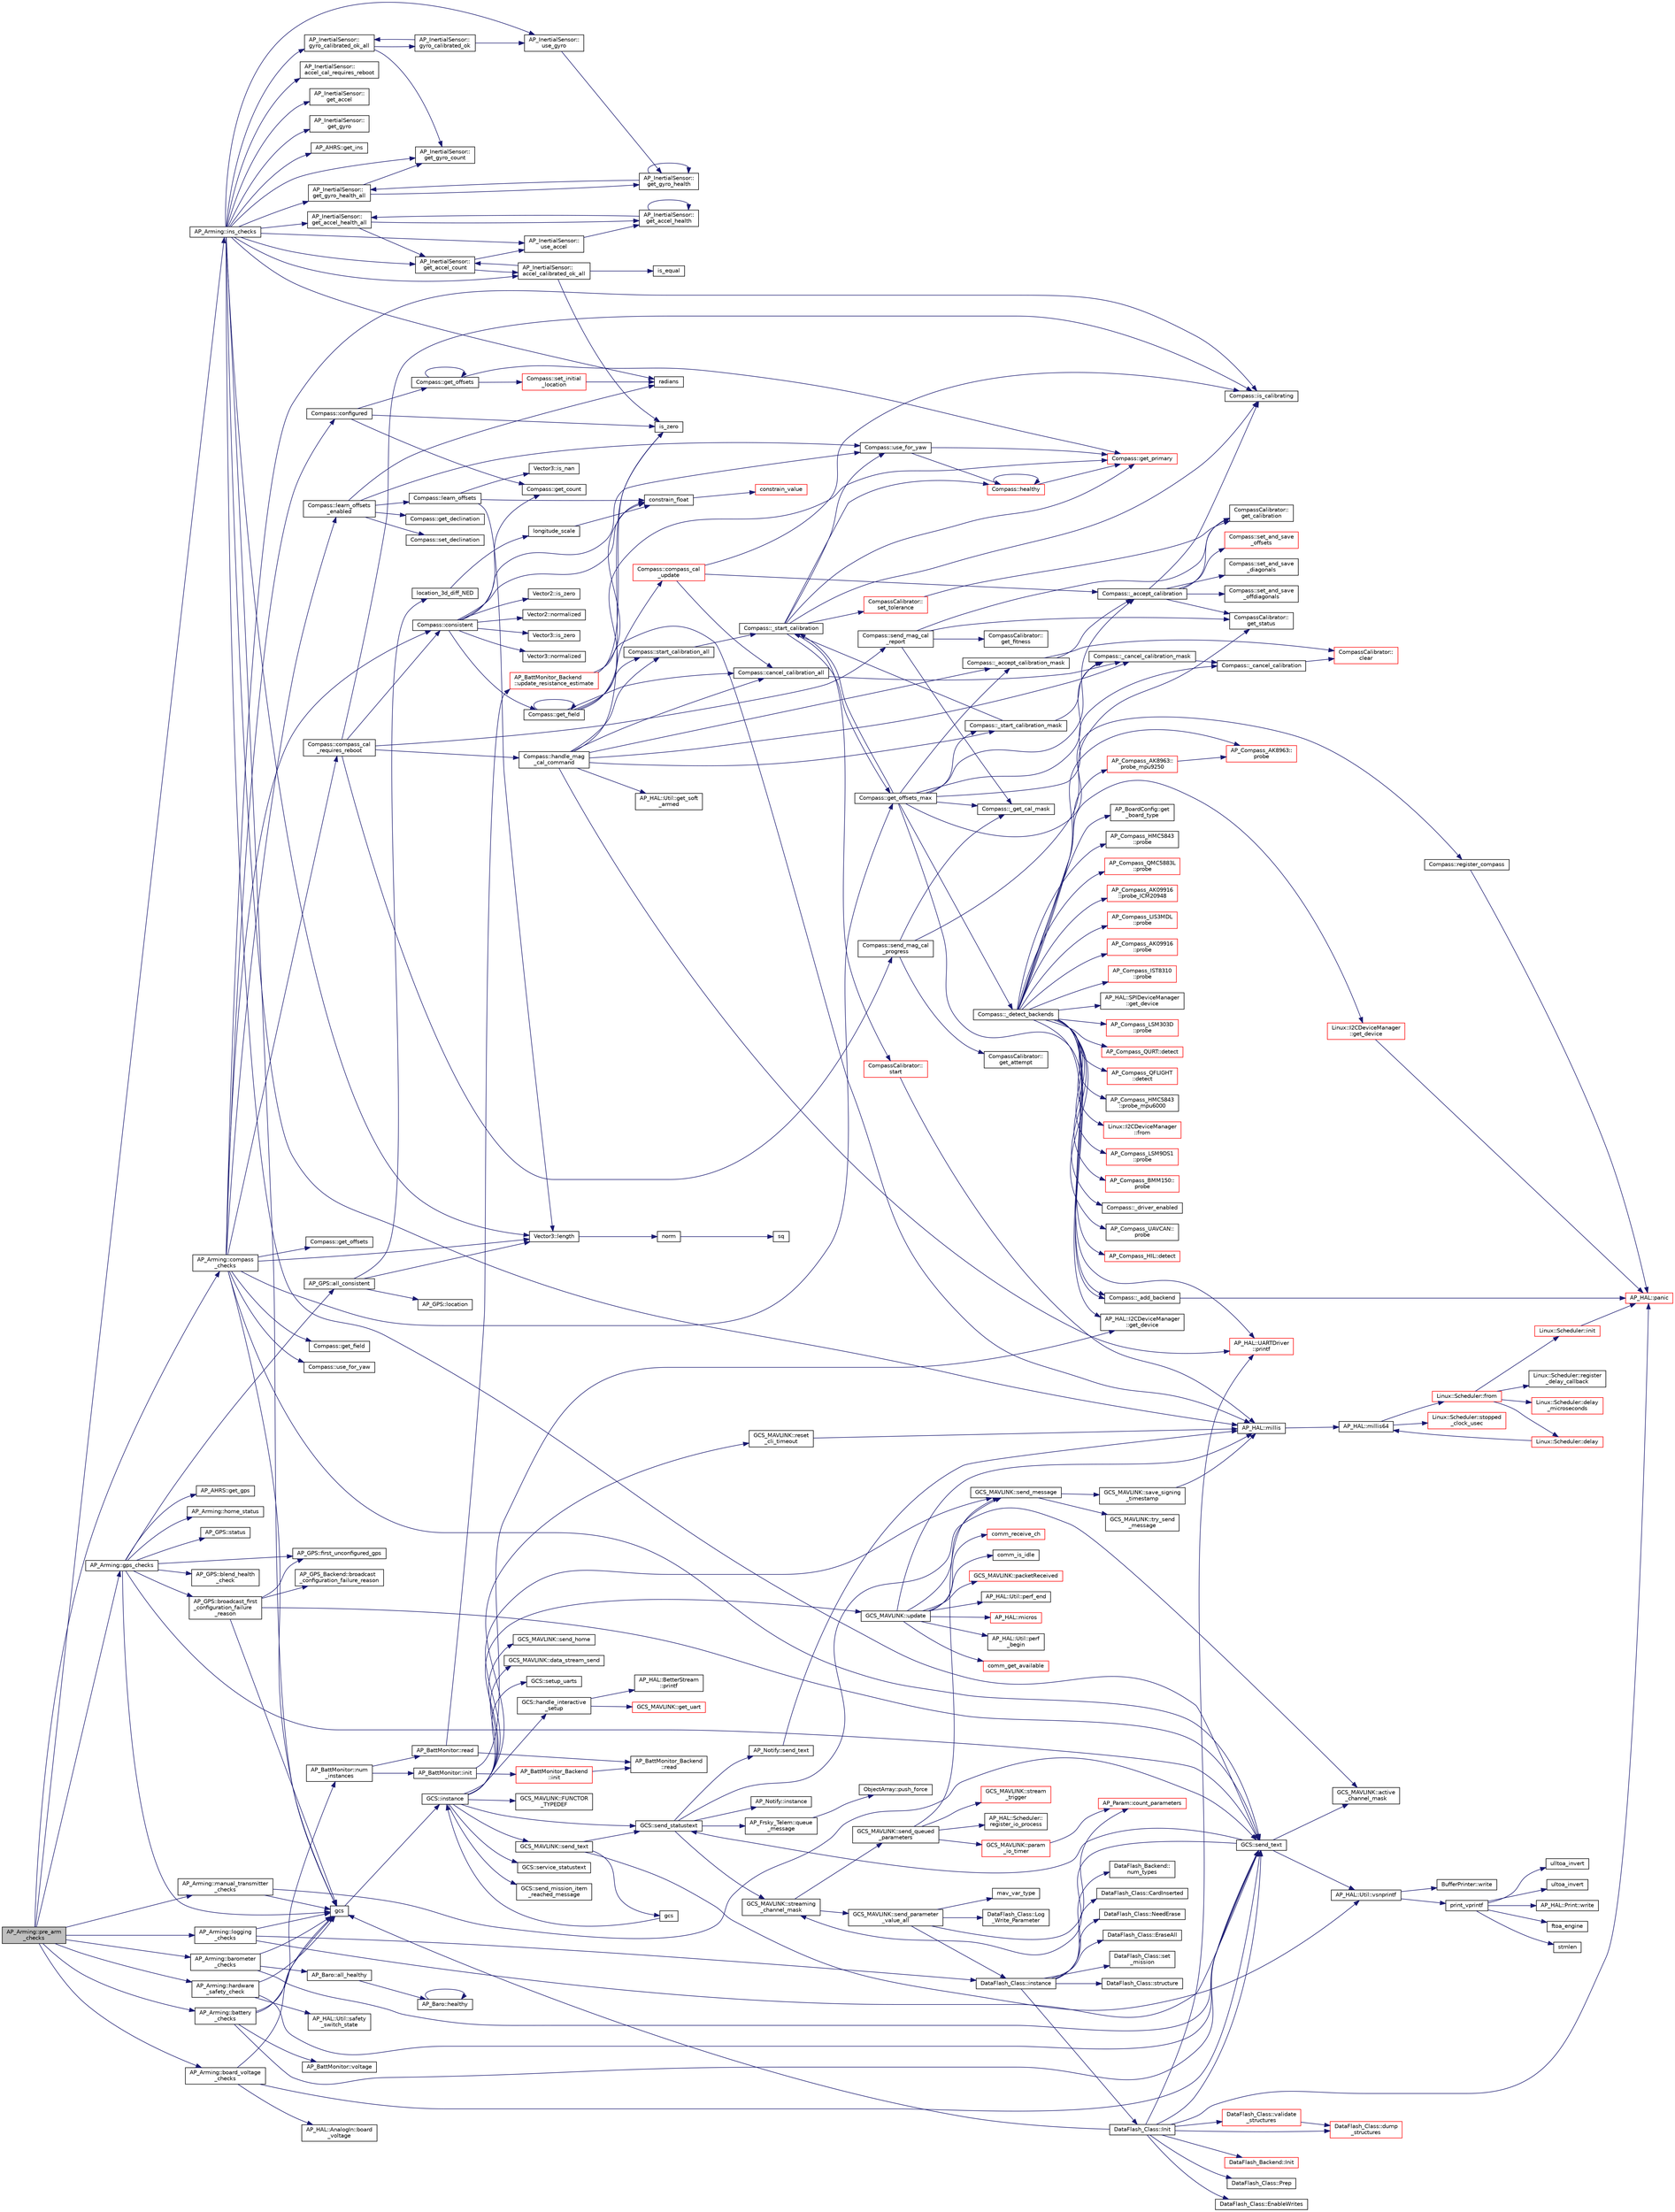 digraph "AP_Arming::pre_arm_checks"
{
 // INTERACTIVE_SVG=YES
  edge [fontname="Helvetica",fontsize="10",labelfontname="Helvetica",labelfontsize="10"];
  node [fontname="Helvetica",fontsize="10",shape=record];
  rankdir="LR";
  Node1 [label="AP_Arming::pre_arm\l_checks",height=0.2,width=0.4,color="black", fillcolor="grey75", style="filled", fontcolor="black"];
  Node1 -> Node2 [color="midnightblue",fontsize="10",style="solid",fontname="Helvetica"];
  Node2 [label="AP_Arming::hardware\l_safety_check",height=0.2,width=0.4,color="black", fillcolor="white", style="filled",URL="$classAP__Arming.html#a66dd88cc4605d1c91c655b2959274b5c"];
  Node2 -> Node3 [color="midnightblue",fontsize="10",style="solid",fontname="Helvetica"];
  Node3 [label="AP_HAL::Util::safety\l_switch_state",height=0.2,width=0.4,color="black", fillcolor="white", style="filled",URL="$classAP__HAL_1_1Util.html#a9cd8bcd13d4c3c74c665b0702f86451b"];
  Node2 -> Node4 [color="midnightblue",fontsize="10",style="solid",fontname="Helvetica"];
  Node4 [label="gcs",height=0.2,width=0.4,color="black", fillcolor="white", style="filled",URL="$GCS_8h.html#a1d3cc361b864ddf64a44c12ab3bd044e"];
  Node4 -> Node5 [color="midnightblue",fontsize="10",style="solid",fontname="Helvetica"];
  Node5 [label="GCS::instance",height=0.2,width=0.4,color="black", fillcolor="white", style="filled",URL="$classGCS.html#ae4cc34bdfabd2de4587d3553e6b4582d"];
  Node5 -> Node6 [color="midnightblue",fontsize="10",style="solid",fontname="Helvetica"];
  Node6 [label="GCS_MAVLINK::send_text",height=0.2,width=0.4,color="black", fillcolor="white", style="filled",URL="$structGCS__MAVLINK.html#a4a140f70e82bd456931afdfe045d610b"];
  Node6 -> Node7 [color="midnightblue",fontsize="10",style="solid",fontname="Helvetica"];
  Node7 [label="AP_HAL::Util::vsnprintf",height=0.2,width=0.4,color="black", fillcolor="white", style="filled",URL="$classAP__HAL_1_1Util.html#ac57ef0a9815cd597ad5cab5d6c31c6c8"];
  Node7 -> Node8 [color="midnightblue",fontsize="10",style="solid",fontname="Helvetica"];
  Node8 [label="print_vprintf",height=0.2,width=0.4,color="black", fillcolor="white", style="filled",URL="$print__vprintf_8cpp.html#a1534eaeab54696df96975b56d9f49212"];
  Node8 -> Node9 [color="midnightblue",fontsize="10",style="solid",fontname="Helvetica"];
  Node9 [label="AP_HAL::Print::write",height=0.2,width=0.4,color="black", fillcolor="white", style="filled",URL="$classAP__HAL_1_1Print.html#acc65391952a43334f8f5c9bef341f501"];
  Node8 -> Node10 [color="midnightblue",fontsize="10",style="solid",fontname="Helvetica"];
  Node10 [label="ftoa_engine",height=0.2,width=0.4,color="black", fillcolor="white", style="filled",URL="$ftoa__engine_8cpp.html#a1c28234da8f20b43c85890d4bb452947"];
  Node8 -> Node11 [color="midnightblue",fontsize="10",style="solid",fontname="Helvetica"];
  Node11 [label="strnlen",height=0.2,width=0.4,color="black", fillcolor="white", style="filled",URL="$replace_8cpp.html#a880bcc7b85a09e6254691bebd5344b51"];
  Node8 -> Node12 [color="midnightblue",fontsize="10",style="solid",fontname="Helvetica"];
  Node12 [label="ulltoa_invert",height=0.2,width=0.4,color="black", fillcolor="white", style="filled",URL="$utoa__invert_8cpp.html#a34926f552460b47c414ec4d83b32815c"];
  Node8 -> Node13 [color="midnightblue",fontsize="10",style="solid",fontname="Helvetica"];
  Node13 [label="ultoa_invert",height=0.2,width=0.4,color="black", fillcolor="white", style="filled",URL="$utoa__invert_8cpp.html#a5d99bba8e697c1e11da489d88fca8559"];
  Node7 -> Node14 [color="midnightblue",fontsize="10",style="solid",fontname="Helvetica"];
  Node14 [label="BufferPrinter::write",height=0.2,width=0.4,color="black", fillcolor="white", style="filled",URL="$classBufferPrinter.html#a0b98d7f59a6591097d2011d68359b8a0"];
  Node6 -> Node15 [color="midnightblue",fontsize="10",style="solid",fontname="Helvetica"];
  Node15 [label="gcs",height=0.2,width=0.4,color="black", fillcolor="white", style="filled",URL="$GCS__Common_8cpp.html#a1d3cc361b864ddf64a44c12ab3bd044e"];
  Node15 -> Node5 [color="midnightblue",fontsize="10",style="solid",fontname="Helvetica"];
  Node6 -> Node16 [color="midnightblue",fontsize="10",style="solid",fontname="Helvetica"];
  Node16 [label="GCS::send_statustext",height=0.2,width=0.4,color="black", fillcolor="white", style="filled",URL="$classGCS.html#a313e604179053ea42415b1c9289f13cd"];
  Node16 -> Node17 [color="midnightblue",fontsize="10",style="solid",fontname="Helvetica"];
  Node17 [label="AP_Frsky_Telem::queue\l_message",height=0.2,width=0.4,color="black", fillcolor="white", style="filled",URL="$classAP__Frsky__Telem.html#aef21b9f33af863589feda48a23877380"];
  Node17 -> Node18 [color="midnightblue",fontsize="10",style="solid",fontname="Helvetica"];
  Node18 [label="ObjectArray::push_force",height=0.2,width=0.4,color="black", fillcolor="white", style="filled",URL="$classObjectArray.html#aec1630ad862991767b30ae80a71a26ea"];
  Node16 -> Node19 [color="midnightblue",fontsize="10",style="solid",fontname="Helvetica"];
  Node19 [label="GCS_MAVLINK::active\l_channel_mask",height=0.2,width=0.4,color="black", fillcolor="white", style="filled",URL="$structGCS__MAVLINK.html#acad5b4ab40c7b7486392f07193ce4190"];
  Node16 -> Node20 [color="midnightblue",fontsize="10",style="solid",fontname="Helvetica"];
  Node20 [label="GCS_MAVLINK::streaming\l_channel_mask",height=0.2,width=0.4,color="black", fillcolor="white", style="filled",URL="$structGCS__MAVLINK.html#af948c4a65f98679941885e2c7cc12ac5"];
  Node20 -> Node21 [color="midnightblue",fontsize="10",style="solid",fontname="Helvetica"];
  Node21 [label="GCS_MAVLINK::send_parameter\l_value_all",height=0.2,width=0.4,color="black", fillcolor="white", style="filled",URL="$structGCS__MAVLINK.html#a1b0f7429c8fb152e17cd5fc0ff0d9267"];
  Node21 -> Node22 [color="midnightblue",fontsize="10",style="solid",fontname="Helvetica"];
  Node22 [label="mav_var_type",height=0.2,width=0.4,color="black", fillcolor="white", style="filled",URL="$GCS__MAVLink_8cpp.html#a4952a82a239f8f856c59724eb66847a2"];
  Node21 -> Node23 [color="midnightblue",fontsize="10",style="solid",fontname="Helvetica"];
  Node23 [label="AP_Param::count_parameters",height=0.2,width=0.4,color="red", fillcolor="white", style="filled",URL="$classAP__Param.html#a0819a26c7b80edb7a245036d1303cc75"];
  Node21 -> Node24 [color="midnightblue",fontsize="10",style="solid",fontname="Helvetica"];
  Node24 [label="DataFlash_Class::instance",height=0.2,width=0.4,color="black", fillcolor="white", style="filled",URL="$classDataFlash__Class.html#af898b7f68e05b5d2a6eaf53d2c178983"];
  Node24 -> Node25 [color="midnightblue",fontsize="10",style="solid",fontname="Helvetica"];
  Node25 [label="DataFlash_Class::set\l_mission",height=0.2,width=0.4,color="black", fillcolor="white", style="filled",URL="$classDataFlash__Class.html#a95bf3cac993c1ee326acc6447e99d875"];
  Node24 -> Node26 [color="midnightblue",fontsize="10",style="solid",fontname="Helvetica"];
  Node26 [label="DataFlash_Class::Init",height=0.2,width=0.4,color="black", fillcolor="white", style="filled",URL="$classDataFlash__Class.html#aabebe7ff9db07e2890274fceaa81b063"];
  Node26 -> Node4 [color="midnightblue",fontsize="10",style="solid",fontname="Helvetica"];
  Node26 -> Node27 [color="midnightblue",fontsize="10",style="solid",fontname="Helvetica"];
  Node27 [label="GCS::send_text",height=0.2,width=0.4,color="black", fillcolor="white", style="filled",URL="$classGCS.html#a9866f3484283db744409e40719cef765"];
  Node27 -> Node7 [color="midnightblue",fontsize="10",style="solid",fontname="Helvetica"];
  Node27 -> Node16 [color="midnightblue",fontsize="10",style="solid",fontname="Helvetica"];
  Node27 -> Node19 [color="midnightblue",fontsize="10",style="solid",fontname="Helvetica"];
  Node27 -> Node20 [color="midnightblue",fontsize="10",style="solid",fontname="Helvetica"];
  Node26 -> Node28 [color="midnightblue",fontsize="10",style="solid",fontname="Helvetica"];
  Node28 [label="DataFlash_Class::validate\l_structures",height=0.2,width=0.4,color="red", fillcolor="white", style="filled",URL="$classDataFlash__Class.html#a7193ed9ff821c5c537bc8d68c8b53cbc"];
  Node28 -> Node29 [color="midnightblue",fontsize="10",style="solid",fontname="Helvetica"];
  Node29 [label="DataFlash_Class::dump\l_structures",height=0.2,width=0.4,color="red", fillcolor="white", style="filled",URL="$classDataFlash__Class.html#a4e8559ffac5b33cfd3e4a39b78d2ff50"];
  Node26 -> Node29 [color="midnightblue",fontsize="10",style="solid",fontname="Helvetica"];
  Node26 -> Node30 [color="midnightblue",fontsize="10",style="solid",fontname="Helvetica"];
  Node30 [label="AP_HAL::panic",height=0.2,width=0.4,color="red", fillcolor="white", style="filled",URL="$namespaceAP__HAL.html#a71832f03d849a0c088f04fc98d3c8143"];
  Node26 -> Node31 [color="midnightblue",fontsize="10",style="solid",fontname="Helvetica"];
  Node31 [label="AP_HAL::UARTDriver\l::printf",height=0.2,width=0.4,color="red", fillcolor="white", style="filled",URL="$classAP__HAL_1_1UARTDriver.html#a6ceedc792594e59fc7d80b39a435f027"];
  Node26 -> Node32 [color="midnightblue",fontsize="10",style="solid",fontname="Helvetica"];
  Node32 [label="DataFlash_Backend::Init",height=0.2,width=0.4,color="red", fillcolor="white", style="filled",URL="$classDataFlash__Backend.html#aff10c329f79c1bdaedbc6fdf4028c2a5"];
  Node26 -> Node33 [color="midnightblue",fontsize="10",style="solid",fontname="Helvetica"];
  Node33 [label="DataFlash_Class::Prep",height=0.2,width=0.4,color="black", fillcolor="white", style="filled",URL="$classDataFlash__Class.html#a65077b33c55004bee38cd4a6ca6ae489"];
  Node26 -> Node34 [color="midnightblue",fontsize="10",style="solid",fontname="Helvetica"];
  Node34 [label="DataFlash_Class::EnableWrites",height=0.2,width=0.4,color="black", fillcolor="white", style="filled",URL="$classDataFlash__Class.html#ae85a3c49d2883b975376baaab5ab958f"];
  Node24 -> Node35 [color="midnightblue",fontsize="10",style="solid",fontname="Helvetica"];
  Node35 [label="DataFlash_Class::structure",height=0.2,width=0.4,color="black", fillcolor="white", style="filled",URL="$classDataFlash__Class.html#a7ac0e748bbc5c6e72645bb6245257600"];
  Node24 -> Node36 [color="midnightblue",fontsize="10",style="solid",fontname="Helvetica"];
  Node36 [label="DataFlash_Backend::\lnum_types",height=0.2,width=0.4,color="black", fillcolor="white", style="filled",URL="$classDataFlash__Backend.html#a33e7a1703d68bd91ac6782bb10b209f8"];
  Node24 -> Node37 [color="midnightblue",fontsize="10",style="solid",fontname="Helvetica"];
  Node37 [label="DataFlash_Class::CardInserted",height=0.2,width=0.4,color="black", fillcolor="white", style="filled",URL="$classDataFlash__Class.html#a1d18bc15f196f1deb794f9ebd4878da8"];
  Node24 -> Node38 [color="midnightblue",fontsize="10",style="solid",fontname="Helvetica"];
  Node38 [label="DataFlash_Class::NeedErase",height=0.2,width=0.4,color="black", fillcolor="white", style="filled",URL="$classDataFlash__Class.html#a803c6dd673a2eaac58eea2012e57ea17"];
  Node24 -> Node39 [color="midnightblue",fontsize="10",style="solid",fontname="Helvetica"];
  Node39 [label="DataFlash_Class::EraseAll",height=0.2,width=0.4,color="black", fillcolor="white", style="filled",URL="$classDataFlash__Class.html#a53a4a975a3813e9f58ddaaa3b5865a4a"];
  Node21 -> Node40 [color="midnightblue",fontsize="10",style="solid",fontname="Helvetica"];
  Node40 [label="DataFlash_Class::Log\l_Write_Parameter",height=0.2,width=0.4,color="black", fillcolor="white", style="filled",URL="$classDataFlash__Class.html#a488ee9ba241f827fcb979dbccfdab76d"];
  Node20 -> Node41 [color="midnightblue",fontsize="10",style="solid",fontname="Helvetica"];
  Node41 [label="GCS_MAVLINK::send_queued\l_parameters",height=0.2,width=0.4,color="black", fillcolor="white", style="filled",URL="$structGCS__MAVLINK.html#a44943b0751244617b9c32c9f0af6a059"];
  Node41 -> Node42 [color="midnightblue",fontsize="10",style="solid",fontname="Helvetica"];
  Node42 [label="AP_HAL::Scheduler::\lregister_io_process",height=0.2,width=0.4,color="black", fillcolor="white", style="filled",URL="$classAP__HAL_1_1Scheduler.html#a51a2227b617f47e9638d7feb6cfdaba4"];
  Node41 -> Node43 [color="midnightblue",fontsize="10",style="solid",fontname="Helvetica"];
  Node43 [label="GCS_MAVLINK::param\l_io_timer",height=0.2,width=0.4,color="red", fillcolor="white", style="filled",URL="$structGCS__MAVLINK.html#aa618589386d5c8d7fd3ff554a3d91600"];
  Node43 -> Node23 [color="midnightblue",fontsize="10",style="solid",fontname="Helvetica"];
  Node41 -> Node44 [color="midnightblue",fontsize="10",style="solid",fontname="Helvetica"];
  Node44 [label="GCS_MAVLINK::stream\l_trigger",height=0.2,width=0.4,color="red", fillcolor="white", style="filled",URL="$structGCS__MAVLINK.html#a651481da1e7defa4b9e88ad4a188421e"];
  Node41 -> Node45 [color="midnightblue",fontsize="10",style="solid",fontname="Helvetica"];
  Node45 [label="GCS_MAVLINK::send_message",height=0.2,width=0.4,color="black", fillcolor="white", style="filled",URL="$structGCS__MAVLINK.html#a4902306dab46ff02b2296f99eb1f1c9c"];
  Node45 -> Node46 [color="midnightblue",fontsize="10",style="solid",fontname="Helvetica"];
  Node46 [label="GCS_MAVLINK::save_signing\l_timestamp",height=0.2,width=0.4,color="black", fillcolor="white", style="filled",URL="$structGCS__MAVLINK.html#a557b471724d4f126458757e0c4f54e78"];
  Node46 -> Node47 [color="midnightblue",fontsize="10",style="solid",fontname="Helvetica"];
  Node47 [label="AP_HAL::millis",height=0.2,width=0.4,color="black", fillcolor="white", style="filled",URL="$namespaceAP__HAL.html#a77dffbb18891996280308e21316ec186"];
  Node47 -> Node48 [color="midnightblue",fontsize="10",style="solid",fontname="Helvetica"];
  Node48 [label="AP_HAL::millis64",height=0.2,width=0.4,color="black", fillcolor="white", style="filled",URL="$namespaceAP__HAL.html#a59336c5fceaf28a76d1df1581a87a25d"];
  Node48 -> Node49 [color="midnightblue",fontsize="10",style="solid",fontname="Helvetica"];
  Node49 [label="Linux::Scheduler::from",height=0.2,width=0.4,color="red", fillcolor="white", style="filled",URL="$classLinux_1_1Scheduler.html#a53ecaae0fdc72f85bd57c4b0cff93653"];
  Node49 -> Node50 [color="midnightblue",fontsize="10",style="solid",fontname="Helvetica"];
  Node50 [label="Linux::Scheduler::init",height=0.2,width=0.4,color="red", fillcolor="white", style="filled",URL="$classLinux_1_1Scheduler.html#a3d77c332e051c28c83fb07757e7100bd"];
  Node50 -> Node30 [color="midnightblue",fontsize="10",style="solid",fontname="Helvetica"];
  Node49 -> Node51 [color="midnightblue",fontsize="10",style="solid",fontname="Helvetica"];
  Node51 [label="Linux::Scheduler::delay",height=0.2,width=0.4,color="red", fillcolor="white", style="filled",URL="$classLinux_1_1Scheduler.html#a14f3239ecbb9889823b20dc9de655c2f"];
  Node51 -> Node48 [color="midnightblue",fontsize="10",style="solid",fontname="Helvetica"];
  Node49 -> Node52 [color="midnightblue",fontsize="10",style="solid",fontname="Helvetica"];
  Node52 [label="Linux::Scheduler::delay\l_microseconds",height=0.2,width=0.4,color="red", fillcolor="white", style="filled",URL="$classLinux_1_1Scheduler.html#a4cffd5bcba0175bf49c7aa75ff3bf09a"];
  Node49 -> Node53 [color="midnightblue",fontsize="10",style="solid",fontname="Helvetica"];
  Node53 [label="Linux::Scheduler::register\l_delay_callback",height=0.2,width=0.4,color="black", fillcolor="white", style="filled",URL="$classLinux_1_1Scheduler.html#a5cb50b637d5fd3e5f9220bc23db0fb3f"];
  Node48 -> Node54 [color="midnightblue",fontsize="10",style="solid",fontname="Helvetica"];
  Node54 [label="Linux::Scheduler::stopped\l_clock_usec",height=0.2,width=0.4,color="red", fillcolor="white", style="filled",URL="$classLinux_1_1Scheduler.html#a682b4c34f330f66db5ab4aa5d96e13f9"];
  Node45 -> Node55 [color="midnightblue",fontsize="10",style="solid",fontname="Helvetica"];
  Node55 [label="GCS_MAVLINK::try_send\l_message",height=0.2,width=0.4,color="black", fillcolor="white", style="filled",URL="$structGCS__MAVLINK.html#a0870d4c6246a091f33aec4d5293b38b0"];
  Node16 -> Node56 [color="midnightblue",fontsize="10",style="solid",fontname="Helvetica"];
  Node56 [label="AP_Notify::instance",height=0.2,width=0.4,color="black", fillcolor="white", style="filled",URL="$classAP__Notify.html#ac913e4fc6f8fa6a1e0a9b92b93fe7ab1"];
  Node16 -> Node57 [color="midnightblue",fontsize="10",style="solid",fontname="Helvetica"];
  Node57 [label="AP_Notify::send_text",height=0.2,width=0.4,color="black", fillcolor="white", style="filled",URL="$classAP__Notify.html#a0f38b9b4be211e200675dd048c81f500"];
  Node57 -> Node47 [color="midnightblue",fontsize="10",style="solid",fontname="Helvetica"];
  Node5 -> Node16 [color="midnightblue",fontsize="10",style="solid",fontname="Helvetica"];
  Node5 -> Node58 [color="midnightblue",fontsize="10",style="solid",fontname="Helvetica"];
  Node58 [label="GCS::service_statustext",height=0.2,width=0.4,color="black", fillcolor="white", style="filled",URL="$classGCS.html#a824e538eff6cbf7c9074840600fbf6ff"];
  Node5 -> Node59 [color="midnightblue",fontsize="10",style="solid",fontname="Helvetica"];
  Node59 [label="GCS_MAVLINK::reset\l_cli_timeout",height=0.2,width=0.4,color="black", fillcolor="white", style="filled",URL="$structGCS__MAVLINK.html#af5e92e687223f8a102363b90f325e612"];
  Node59 -> Node47 [color="midnightblue",fontsize="10",style="solid",fontname="Helvetica"];
  Node5 -> Node45 [color="midnightblue",fontsize="10",style="solid",fontname="Helvetica"];
  Node5 -> Node60 [color="midnightblue",fontsize="10",style="solid",fontname="Helvetica"];
  Node60 [label="GCS::send_mission_item\l_reached_message",height=0.2,width=0.4,color="black", fillcolor="white", style="filled",URL="$classGCS.html#ade82ad44b8dcea3f95ab08f4f8b59924"];
  Node5 -> Node61 [color="midnightblue",fontsize="10",style="solid",fontname="Helvetica"];
  Node61 [label="GCS_MAVLINK::send_home",height=0.2,width=0.4,color="black", fillcolor="white", style="filled",URL="$structGCS__MAVLINK.html#af4ede1a2a780e0e80dcfffab99593ab9"];
  Node5 -> Node62 [color="midnightblue",fontsize="10",style="solid",fontname="Helvetica"];
  Node62 [label="GCS_MAVLINK::data_stream_send",height=0.2,width=0.4,color="black", fillcolor="white", style="filled",URL="$structGCS__MAVLINK.html#a3b3d0c4e02d521c0fe0b2b923a57e58c"];
  Node5 -> Node63 [color="midnightblue",fontsize="10",style="solid",fontname="Helvetica"];
  Node63 [label="GCS_MAVLINK::update",height=0.2,width=0.4,color="black", fillcolor="white", style="filled",URL="$structGCS__MAVLINK.html#aafd0957768c4f81022b1f173c561b42d"];
  Node63 -> Node64 [color="midnightblue",fontsize="10",style="solid",fontname="Helvetica"];
  Node64 [label="AP_HAL::micros",height=0.2,width=0.4,color="red", fillcolor="white", style="filled",URL="$namespaceAP__HAL.html#a8293355e35887733b1fd151aef08a787"];
  Node63 -> Node65 [color="midnightblue",fontsize="10",style="solid",fontname="Helvetica"];
  Node65 [label="AP_HAL::Util::perf\l_begin",height=0.2,width=0.4,color="black", fillcolor="white", style="filled",URL="$classAP__HAL_1_1Util.html#a8ee016bee7e471240be5a2c648015a1d"];
  Node63 -> Node66 [color="midnightblue",fontsize="10",style="solid",fontname="Helvetica"];
  Node66 [label="comm_get_available",height=0.2,width=0.4,color="red", fillcolor="white", style="filled",URL="$GCS__MAVLink_8cpp.html#a2817de906dc695cf406a4a43be1bc724"];
  Node63 -> Node67 [color="midnightblue",fontsize="10",style="solid",fontname="Helvetica"];
  Node67 [label="comm_receive_ch",height=0.2,width=0.4,color="red", fillcolor="white", style="filled",URL="$GCS__MAVLink_8cpp.html#a34488d8c3ec2e467fd083707754001d3"];
  Node63 -> Node47 [color="midnightblue",fontsize="10",style="solid",fontname="Helvetica"];
  Node63 -> Node68 [color="midnightblue",fontsize="10",style="solid",fontname="Helvetica"];
  Node68 [label="comm_is_idle",height=0.2,width=0.4,color="black", fillcolor="white", style="filled",URL="$GCS__MAVLink_8cpp.html#aa3c44672adc3c408bd488d804acc94c2"];
  Node63 -> Node69 [color="midnightblue",fontsize="10",style="solid",fontname="Helvetica"];
  Node69 [label="GCS_MAVLINK::packetReceived",height=0.2,width=0.4,color="red", fillcolor="white", style="filled",URL="$structGCS__MAVLINK.html#aabf8eb6ddc5987a67d80ba3100531b25"];
  Node63 -> Node70 [color="midnightblue",fontsize="10",style="solid",fontname="Helvetica"];
  Node70 [label="AP_HAL::Util::perf_end",height=0.2,width=0.4,color="black", fillcolor="white", style="filled",URL="$classAP__HAL_1_1Util.html#a831bf144a4d14d413bd1c98b96dc35cb"];
  Node63 -> Node45 [color="midnightblue",fontsize="10",style="solid",fontname="Helvetica"];
  Node5 -> Node71 [color="midnightblue",fontsize="10",style="solid",fontname="Helvetica"];
  Node71 [label="GCS::setup_uarts",height=0.2,width=0.4,color="black", fillcolor="white", style="filled",URL="$classGCS.html#ae4694e5ac566d470b25cb5eec2448981"];
  Node5 -> Node72 [color="midnightblue",fontsize="10",style="solid",fontname="Helvetica"];
  Node72 [label="GCS::handle_interactive\l_setup",height=0.2,width=0.4,color="black", fillcolor="white", style="filled",URL="$classGCS.html#a10621c01360582b25164e95accc28958"];
  Node72 -> Node73 [color="midnightblue",fontsize="10",style="solid",fontname="Helvetica"];
  Node73 [label="AP_HAL::BetterStream\l::printf",height=0.2,width=0.4,color="black", fillcolor="white", style="filled",URL="$classAP__HAL_1_1BetterStream.html#a1042d8b81aea5fb096d1b7431d7a9484"];
  Node72 -> Node74 [color="midnightblue",fontsize="10",style="solid",fontname="Helvetica"];
  Node74 [label="GCS_MAVLINK::get_uart",height=0.2,width=0.4,color="red", fillcolor="white", style="filled",URL="$structGCS__MAVLINK.html#a3f9b42c24244e69cae430155c4fe1255"];
  Node5 -> Node75 [color="midnightblue",fontsize="10",style="solid",fontname="Helvetica"];
  Node75 [label="GCS_MAVLINK::FUNCTOR\l_TYPEDEF",height=0.2,width=0.4,color="black", fillcolor="white", style="filled",URL="$structGCS__MAVLINK.html#aa612adc740470b943e852a6977c340f0"];
  Node2 -> Node27 [color="midnightblue",fontsize="10",style="solid",fontname="Helvetica"];
  Node1 -> Node76 [color="midnightblue",fontsize="10",style="solid",fontname="Helvetica"];
  Node76 [label="AP_Arming::barometer\l_checks",height=0.2,width=0.4,color="black", fillcolor="white", style="filled",URL="$classAP__Arming.html#af6f4e5ed936ada30378367cda0ad7710"];
  Node76 -> Node77 [color="midnightblue",fontsize="10",style="solid",fontname="Helvetica"];
  Node77 [label="AP_Baro::all_healthy",height=0.2,width=0.4,color="black", fillcolor="white", style="filled",URL="$classAP__Baro.html#a24147ebcaf2ecf10bfdebd60e4ecc26c"];
  Node77 -> Node78 [color="midnightblue",fontsize="10",style="solid",fontname="Helvetica"];
  Node78 [label="AP_Baro::healthy",height=0.2,width=0.4,color="black", fillcolor="white", style="filled",URL="$classAP__Baro.html#afdb3b202976bb59dfcc20e6d799029e0"];
  Node78 -> Node78 [color="midnightblue",fontsize="10",style="solid",fontname="Helvetica"];
  Node76 -> Node4 [color="midnightblue",fontsize="10",style="solid",fontname="Helvetica"];
  Node76 -> Node27 [color="midnightblue",fontsize="10",style="solid",fontname="Helvetica"];
  Node1 -> Node79 [color="midnightblue",fontsize="10",style="solid",fontname="Helvetica"];
  Node79 [label="AP_Arming::ins_checks",height=0.2,width=0.4,color="black", fillcolor="white", style="filled",URL="$classAP__Arming.html#a98bb929393d206413a92adb94d443fc8"];
  Node79 -> Node80 [color="midnightblue",fontsize="10",style="solid",fontname="Helvetica"];
  Node80 [label="AP_AHRS::get_ins",height=0.2,width=0.4,color="black", fillcolor="white", style="filled",URL="$classAP__AHRS.html#a14398c5d2ae68bbe1c67482a91909ad9"];
  Node79 -> Node81 [color="midnightblue",fontsize="10",style="solid",fontname="Helvetica"];
  Node81 [label="AP_InertialSensor::\lget_gyro_health_all",height=0.2,width=0.4,color="black", fillcolor="white", style="filled",URL="$classAP__InertialSensor.html#a00092a217e7cd8f617103e3f03acb56b"];
  Node81 -> Node82 [color="midnightblue",fontsize="10",style="solid",fontname="Helvetica"];
  Node82 [label="AP_InertialSensor::\lget_gyro_count",height=0.2,width=0.4,color="black", fillcolor="white", style="filled",URL="$classAP__InertialSensor.html#aef7fac4fe6ae817ed325f9e35735e94d"];
  Node81 -> Node83 [color="midnightblue",fontsize="10",style="solid",fontname="Helvetica"];
  Node83 [label="AP_InertialSensor::\lget_gyro_health",height=0.2,width=0.4,color="black", fillcolor="white", style="filled",URL="$classAP__InertialSensor.html#aaaf8d4cc4a63cb4cd2aca8f3f59166e0"];
  Node83 -> Node83 [color="midnightblue",fontsize="10",style="solid",fontname="Helvetica"];
  Node83 -> Node81 [color="midnightblue",fontsize="10",style="solid",fontname="Helvetica"];
  Node79 -> Node4 [color="midnightblue",fontsize="10",style="solid",fontname="Helvetica"];
  Node79 -> Node27 [color="midnightblue",fontsize="10",style="solid",fontname="Helvetica"];
  Node79 -> Node84 [color="midnightblue",fontsize="10",style="solid",fontname="Helvetica"];
  Node84 [label="AP_InertialSensor::\lgyro_calibrated_ok_all",height=0.2,width=0.4,color="black", fillcolor="white", style="filled",URL="$classAP__InertialSensor.html#a5b345c3605d4a36b3b3f6b8370332f54"];
  Node84 -> Node82 [color="midnightblue",fontsize="10",style="solid",fontname="Helvetica"];
  Node84 -> Node85 [color="midnightblue",fontsize="10",style="solid",fontname="Helvetica"];
  Node85 [label="AP_InertialSensor::\lgyro_calibrated_ok",height=0.2,width=0.4,color="black", fillcolor="white", style="filled",URL="$classAP__InertialSensor.html#abf85be853403ed980ae938e7d4e001ae"];
  Node85 -> Node84 [color="midnightblue",fontsize="10",style="solid",fontname="Helvetica"];
  Node85 -> Node86 [color="midnightblue",fontsize="10",style="solid",fontname="Helvetica"];
  Node86 [label="AP_InertialSensor::\luse_gyro",height=0.2,width=0.4,color="black", fillcolor="white", style="filled",URL="$classAP__InertialSensor.html#a9e282c96973585fd9d22973a751fdf03"];
  Node86 -> Node83 [color="midnightblue",fontsize="10",style="solid",fontname="Helvetica"];
  Node79 -> Node87 [color="midnightblue",fontsize="10",style="solid",fontname="Helvetica"];
  Node87 [label="AP_InertialSensor::\lget_accel_health_all",height=0.2,width=0.4,color="black", fillcolor="white", style="filled",URL="$classAP__InertialSensor.html#a430f2a39baf404728deb8c2cfd87ba98"];
  Node87 -> Node88 [color="midnightblue",fontsize="10",style="solid",fontname="Helvetica"];
  Node88 [label="AP_InertialSensor::\lget_accel_count",height=0.2,width=0.4,color="black", fillcolor="white", style="filled",URL="$classAP__InertialSensor.html#ac57331a5046d45016ef900726e1be2fb"];
  Node88 -> Node89 [color="midnightblue",fontsize="10",style="solid",fontname="Helvetica"];
  Node89 [label="AP_InertialSensor::\laccel_calibrated_ok_all",height=0.2,width=0.4,color="black", fillcolor="white", style="filled",URL="$classAP__InertialSensor.html#ac671d4d4176eb2b74d82149efc1f940d"];
  Node89 -> Node88 [color="midnightblue",fontsize="10",style="solid",fontname="Helvetica"];
  Node89 -> Node90 [color="midnightblue",fontsize="10",style="solid",fontname="Helvetica"];
  Node90 [label="is_equal",height=0.2,width=0.4,color="black", fillcolor="white", style="filled",URL="$AP__Math_8cpp.html#accbd9f8bbc0adacd51efa66fad490c24"];
  Node89 -> Node91 [color="midnightblue",fontsize="10",style="solid",fontname="Helvetica"];
  Node91 [label="is_zero",height=0.2,width=0.4,color="black", fillcolor="white", style="filled",URL="$AP__Math_8h.html#a2a12cce483e9b870da70d30406d82c60"];
  Node88 -> Node92 [color="midnightblue",fontsize="10",style="solid",fontname="Helvetica"];
  Node92 [label="AP_InertialSensor::\luse_accel",height=0.2,width=0.4,color="black", fillcolor="white", style="filled",URL="$classAP__InertialSensor.html#a733bdee49ff9e3f1a911874469a1a3ac"];
  Node92 -> Node93 [color="midnightblue",fontsize="10",style="solid",fontname="Helvetica"];
  Node93 [label="AP_InertialSensor::\lget_accel_health",height=0.2,width=0.4,color="black", fillcolor="white", style="filled",URL="$classAP__InertialSensor.html#ad62d78eafa668b24e1969ee38a4aa882"];
  Node93 -> Node93 [color="midnightblue",fontsize="10",style="solid",fontname="Helvetica"];
  Node93 -> Node87 [color="midnightblue",fontsize="10",style="solid",fontname="Helvetica"];
  Node87 -> Node93 [color="midnightblue",fontsize="10",style="solid",fontname="Helvetica"];
  Node79 -> Node89 [color="midnightblue",fontsize="10",style="solid",fontname="Helvetica"];
  Node79 -> Node94 [color="midnightblue",fontsize="10",style="solid",fontname="Helvetica"];
  Node94 [label="AP_InertialSensor::\laccel_cal_requires_reboot",height=0.2,width=0.4,color="black", fillcolor="white", style="filled",URL="$classAP__InertialSensor.html#a0ea2d66e9ff39ad18211e180caa3f74e"];
  Node79 -> Node88 [color="midnightblue",fontsize="10",style="solid",fontname="Helvetica"];
  Node79 -> Node95 [color="midnightblue",fontsize="10",style="solid",fontname="Helvetica"];
  Node95 [label="AP_InertialSensor::\lget_accel",height=0.2,width=0.4,color="black", fillcolor="white", style="filled",URL="$classAP__InertialSensor.html#a0f63a4a0e6fc84d6ab9519bc4b254055"];
  Node79 -> Node92 [color="midnightblue",fontsize="10",style="solid",fontname="Helvetica"];
  Node79 -> Node96 [color="midnightblue",fontsize="10",style="solid",fontname="Helvetica"];
  Node96 [label="Vector3::length",height=0.2,width=0.4,color="black", fillcolor="white", style="filled",URL="$classVector3.html#ac1fd5514e368a1e1c2d13f71eda18345"];
  Node96 -> Node97 [color="midnightblue",fontsize="10",style="solid",fontname="Helvetica"];
  Node97 [label="norm",height=0.2,width=0.4,color="black", fillcolor="white", style="filled",URL="$AP__Math_8h.html#adc76d4a5e5c9ae8cb7ab17b55c40d636"];
  Node97 -> Node98 [color="midnightblue",fontsize="10",style="solid",fontname="Helvetica"];
  Node98 [label="sq",height=0.2,width=0.4,color="black", fillcolor="white", style="filled",URL="$AP__Math_8h.html#a0375e3d67fd3911cacee5c3e1408c0f2"];
  Node79 -> Node47 [color="midnightblue",fontsize="10",style="solid",fontname="Helvetica"];
  Node79 -> Node82 [color="midnightblue",fontsize="10",style="solid",fontname="Helvetica"];
  Node79 -> Node99 [color="midnightblue",fontsize="10",style="solid",fontname="Helvetica"];
  Node99 [label="AP_InertialSensor::\lget_gyro",height=0.2,width=0.4,color="black", fillcolor="white", style="filled",URL="$classAP__InertialSensor.html#a6df2d8ad956d4f375bdee541102f16af"];
  Node79 -> Node86 [color="midnightblue",fontsize="10",style="solid",fontname="Helvetica"];
  Node79 -> Node100 [color="midnightblue",fontsize="10",style="solid",fontname="Helvetica"];
  Node100 [label="radians",height=0.2,width=0.4,color="black", fillcolor="white", style="filled",URL="$AP__Math_8h.html#a75b14352ec1c95a8276af9a0813cfdc3"];
  Node1 -> Node101 [color="midnightblue",fontsize="10",style="solid",fontname="Helvetica"];
  Node101 [label="AP_Arming::compass\l_checks",height=0.2,width=0.4,color="black", fillcolor="white", style="filled",URL="$classAP__Arming.html#a24332b3f5e2e233914bce12e69ae9564"];
  Node101 -> Node102 [color="midnightblue",fontsize="10",style="solid",fontname="Helvetica"];
  Node102 [label="Compass::use_for_yaw",height=0.2,width=0.4,color="black", fillcolor="white", style="filled",URL="$classCompass.html#a97437729a583cd900e4dd1d6d84a4a0e",tooltip="return true if the compass should be used for yaw calculations "];
  Node101 -> Node4 [color="midnightblue",fontsize="10",style="solid",fontname="Helvetica"];
  Node101 -> Node27 [color="midnightblue",fontsize="10",style="solid",fontname="Helvetica"];
  Node101 -> Node103 [color="midnightblue",fontsize="10",style="solid",fontname="Helvetica"];
  Node103 [label="Compass::learn_offsets\l_enabled",height=0.2,width=0.4,color="black", fillcolor="white", style="filled",URL="$classCompass.html#a532f8a5a087bed8fa8f7c23057028785"];
  Node103 -> Node104 [color="midnightblue",fontsize="10",style="solid",fontname="Helvetica"];
  Node104 [label="Compass::learn_offsets",height=0.2,width=0.4,color="black", fillcolor="white", style="filled",URL="$classCompass.html#aebf060fcb30f98e8d2c158750efa3b10"];
  Node104 -> Node105 [color="midnightblue",fontsize="10",style="solid",fontname="Helvetica"];
  Node105 [label="Vector3::is_nan",height=0.2,width=0.4,color="black", fillcolor="white", style="filled",URL="$classVector3.html#a076ee3d40e645623b54650cca5ae6df7"];
  Node104 -> Node96 [color="midnightblue",fontsize="10",style="solid",fontname="Helvetica"];
  Node104 -> Node106 [color="midnightblue",fontsize="10",style="solid",fontname="Helvetica"];
  Node106 [label="constrain_float",height=0.2,width=0.4,color="black", fillcolor="white", style="filled",URL="$AP__Math_8h.html#ad525609d9dba6ffa556a0fbf08a3f9b4"];
  Node106 -> Node107 [color="midnightblue",fontsize="10",style="solid",fontname="Helvetica"];
  Node107 [label="constrain_value",height=0.2,width=0.4,color="red", fillcolor="white", style="filled",URL="$AP__Math_8h.html#a20e8f8671c282c69c1954652b6d61585"];
  Node103 -> Node108 [color="midnightblue",fontsize="10",style="solid",fontname="Helvetica"];
  Node108 [label="Compass::use_for_yaw",height=0.2,width=0.4,color="black", fillcolor="white", style="filled",URL="$classCompass.html#ac47b570ae40bfba56a659c5ac766a464",tooltip="return true if the compass should be used for yaw calculations "];
  Node108 -> Node109 [color="midnightblue",fontsize="10",style="solid",fontname="Helvetica"];
  Node109 [label="Compass::get_primary",height=0.2,width=0.4,color="red", fillcolor="white", style="filled",URL="$classCompass.html#a0120c84cc915d5a34aafedc1ce3f5186"];
  Node108 -> Node110 [color="midnightblue",fontsize="10",style="solid",fontname="Helvetica"];
  Node110 [label="Compass::healthy",height=0.2,width=0.4,color="red", fillcolor="white", style="filled",URL="$classCompass.html#a3be4f1bd3056c7c0d97226f58e9f32f0"];
  Node110 -> Node110 [color="midnightblue",fontsize="10",style="solid",fontname="Helvetica"];
  Node110 -> Node109 [color="midnightblue",fontsize="10",style="solid",fontname="Helvetica"];
  Node103 -> Node111 [color="midnightblue",fontsize="10",style="solid",fontname="Helvetica"];
  Node111 [label="Compass::set_declination",height=0.2,width=0.4,color="black", fillcolor="white", style="filled",URL="$classCompass.html#ac3584d30eca4e60567613c1b09785505"];
  Node103 -> Node100 [color="midnightblue",fontsize="10",style="solid",fontname="Helvetica"];
  Node103 -> Node112 [color="midnightblue",fontsize="10",style="solid",fontname="Helvetica"];
  Node112 [label="Compass::get_declination",height=0.2,width=0.4,color="black", fillcolor="white", style="filled",URL="$classCompass.html#a5051de1d15ee203600422235ab93c88c"];
  Node101 -> Node113 [color="midnightblue",fontsize="10",style="solid",fontname="Helvetica"];
  Node113 [label="Compass::configured",height=0.2,width=0.4,color="black", fillcolor="white", style="filled",URL="$classCompass.html#a59622e8195dc29485f24d7c27a9cf7f0"];
  Node113 -> Node114 [color="midnightblue",fontsize="10",style="solid",fontname="Helvetica"];
  Node114 [label="Compass::get_count",height=0.2,width=0.4,color="black", fillcolor="white", style="filled",URL="$classCompass.html#a7bc9b45433e47cbd2632578388882135"];
  Node113 -> Node91 [color="midnightblue",fontsize="10",style="solid",fontname="Helvetica"];
  Node113 -> Node115 [color="midnightblue",fontsize="10",style="solid",fontname="Helvetica"];
  Node115 [label="Compass::get_offsets",height=0.2,width=0.4,color="black", fillcolor="white", style="filled",URL="$classCompass.html#a46431b5638dd088dd4a09026109544f2"];
  Node115 -> Node115 [color="midnightblue",fontsize="10",style="solid",fontname="Helvetica"];
  Node115 -> Node109 [color="midnightblue",fontsize="10",style="solid",fontname="Helvetica"];
  Node115 -> Node116 [color="midnightblue",fontsize="10",style="solid",fontname="Helvetica"];
  Node116 [label="Compass::set_initial\l_location",height=0.2,width=0.4,color="red", fillcolor="white", style="filled",URL="$classCompass.html#a95d49517b12183412d9d0ed481b785bf"];
  Node116 -> Node100 [color="midnightblue",fontsize="10",style="solid",fontname="Helvetica"];
  Node101 -> Node117 [color="midnightblue",fontsize="10",style="solid",fontname="Helvetica"];
  Node117 [label="Compass::is_calibrating",height=0.2,width=0.4,color="black", fillcolor="white", style="filled",URL="$classCompass.html#a79776eee973736f7e2b218d698225dc1"];
  Node101 -> Node118 [color="midnightblue",fontsize="10",style="solid",fontname="Helvetica"];
  Node118 [label="Compass::compass_cal\l_requires_reboot",height=0.2,width=0.4,color="black", fillcolor="white", style="filled",URL="$classCompass.html#a71d8ad1cb96263dfe4c0f712f14fac97"];
  Node118 -> Node117 [color="midnightblue",fontsize="10",style="solid",fontname="Helvetica"];
  Node118 -> Node119 [color="midnightblue",fontsize="10",style="solid",fontname="Helvetica"];
  Node119 [label="Compass::handle_mag\l_cal_command",height=0.2,width=0.4,color="black", fillcolor="white", style="filled",URL="$classCompass.html#ab4993a08b27d38ebb96276dc40c5f5fb"];
  Node119 -> Node120 [color="midnightblue",fontsize="10",style="solid",fontname="Helvetica"];
  Node120 [label="AP_HAL::Util::get_soft\l_armed",height=0.2,width=0.4,color="black", fillcolor="white", style="filled",URL="$classAP__HAL_1_1Util.html#a973ee89f8eee7af3a4d2a3eb700cbf3c"];
  Node119 -> Node31 [color="midnightblue",fontsize="10",style="solid",fontname="Helvetica"];
  Node119 -> Node91 [color="midnightblue",fontsize="10",style="solid",fontname="Helvetica"];
  Node119 -> Node121 [color="midnightblue",fontsize="10",style="solid",fontname="Helvetica"];
  Node121 [label="Compass::start_calibration_all",height=0.2,width=0.4,color="black", fillcolor="white", style="filled",URL="$classCompass.html#a785cd621a6ecd49077881299ff1edba7"];
  Node121 -> Node122 [color="midnightblue",fontsize="10",style="solid",fontname="Helvetica"];
  Node122 [label="Compass::_start_calibration",height=0.2,width=0.4,color="black", fillcolor="white", style="filled",URL="$classCompass.html#a702eb9d33ff1f5ada05b67f9b2219f9a"];
  Node122 -> Node110 [color="midnightblue",fontsize="10",style="solid",fontname="Helvetica"];
  Node122 -> Node108 [color="midnightblue",fontsize="10",style="solid",fontname="Helvetica"];
  Node122 -> Node117 [color="midnightblue",fontsize="10",style="solid",fontname="Helvetica"];
  Node122 -> Node109 [color="midnightblue",fontsize="10",style="solid",fontname="Helvetica"];
  Node122 -> Node123 [color="midnightblue",fontsize="10",style="solid",fontname="Helvetica"];
  Node123 [label="CompassCalibrator::\lset_tolerance",height=0.2,width=0.4,color="red", fillcolor="white", style="filled",URL="$classCompassCalibrator.html#abbfdc421fa407ebf71d98300752c47fe"];
  Node123 -> Node124 [color="midnightblue",fontsize="10",style="solid",fontname="Helvetica"];
  Node124 [label="CompassCalibrator::\lget_calibration",height=0.2,width=0.4,color="black", fillcolor="white", style="filled",URL="$classCompassCalibrator.html#ad826cd209a06ce20e569ec0a8cd1940a"];
  Node122 -> Node125 [color="midnightblue",fontsize="10",style="solid",fontname="Helvetica"];
  Node125 [label="CompassCalibrator::\lstart",height=0.2,width=0.4,color="red", fillcolor="white", style="filled",URL="$classCompassCalibrator.html#ae7bfb14c06f99c2ec3a08fa1199f7555"];
  Node125 -> Node47 [color="midnightblue",fontsize="10",style="solid",fontname="Helvetica"];
  Node122 -> Node126 [color="midnightblue",fontsize="10",style="solid",fontname="Helvetica"];
  Node126 [label="Compass::get_offsets_max",height=0.2,width=0.4,color="black", fillcolor="white", style="filled",URL="$classCompass.html#aff3220e1a557a75480e4c2dbbde72973"];
  Node126 -> Node127 [color="midnightblue",fontsize="10",style="solid",fontname="Helvetica"];
  Node127 [label="Compass::register_compass",height=0.2,width=0.4,color="black", fillcolor="white", style="filled",URL="$classCompass.html#af1b5ea3ff42b02e04526d4be361a1ca1"];
  Node127 -> Node30 [color="midnightblue",fontsize="10",style="solid",fontname="Helvetica"];
  Node126 -> Node128 [color="midnightblue",fontsize="10",style="solid",fontname="Helvetica"];
  Node128 [label="Compass::_add_backend",height=0.2,width=0.4,color="black", fillcolor="white", style="filled",URL="$classCompass.html#ab943e9f79e8df83f2f125d1b025e7d0d"];
  Node128 -> Node30 [color="midnightblue",fontsize="10",style="solid",fontname="Helvetica"];
  Node126 -> Node129 [color="midnightblue",fontsize="10",style="solid",fontname="Helvetica"];
  Node129 [label="Compass::_detect_backends",height=0.2,width=0.4,color="black", fillcolor="white", style="filled",URL="$classCompass.html#a1c48170d8c8966b22fb150b1634443ec"];
  Node129 -> Node128 [color="midnightblue",fontsize="10",style="solid",fontname="Helvetica"];
  Node129 -> Node130 [color="midnightblue",fontsize="10",style="solid",fontname="Helvetica"];
  Node130 [label="AP_Compass_HIL::detect",height=0.2,width=0.4,color="red", fillcolor="white", style="filled",URL="$classAP__Compass__HIL.html#ae4ae94f11b8c05de50076d85fbcef0f1"];
  Node129 -> Node131 [color="midnightblue",fontsize="10",style="solid",fontname="Helvetica"];
  Node131 [label="AP_BoardConfig::get\l_board_type",height=0.2,width=0.4,color="black", fillcolor="white", style="filled",URL="$classAP__BoardConfig.html#a8a3185c191ab40fd95ceeadd8a5b0cf9"];
  Node129 -> Node132 [color="midnightblue",fontsize="10",style="solid",fontname="Helvetica"];
  Node132 [label="AP_Compass_HMC5843\l::probe",height=0.2,width=0.4,color="black", fillcolor="white", style="filled",URL="$classAP__Compass__HMC5843.html#a69e502918bfdd2d63fef8fa1b4805e60"];
  Node129 -> Node133 [color="midnightblue",fontsize="10",style="solid",fontname="Helvetica"];
  Node133 [label="AP_HAL::I2CDeviceManager\l::get_device",height=0.2,width=0.4,color="black", fillcolor="white", style="filled",URL="$classAP__HAL_1_1I2CDeviceManager.html#a28e5d1449e177f16962dd7ccc94df443"];
  Node129 -> Node134 [color="midnightblue",fontsize="10",style="solid",fontname="Helvetica"];
  Node134 [label="AP_Compass_QMC5883L\l::probe",height=0.2,width=0.4,color="red", fillcolor="white", style="filled",URL="$classAP__Compass__QMC5883L.html#a8d16780cb5efc48361818740d7a6b1ce"];
  Node129 -> Node135 [color="midnightblue",fontsize="10",style="solid",fontname="Helvetica"];
  Node135 [label="AP_Compass_AK09916\l::probe_ICM20948",height=0.2,width=0.4,color="red", fillcolor="white", style="filled",URL="$classAP__Compass__AK09916.html#ad8fa94ee3e17255690eb35e82bf41539"];
  Node129 -> Node136 [color="midnightblue",fontsize="10",style="solid",fontname="Helvetica"];
  Node136 [label="AP_Compass_LIS3MDL\l::probe",height=0.2,width=0.4,color="red", fillcolor="white", style="filled",URL="$classAP__Compass__LIS3MDL.html#a3a02819439f72777ae9e473bb842a8da"];
  Node129 -> Node137 [color="midnightblue",fontsize="10",style="solid",fontname="Helvetica"];
  Node137 [label="AP_Compass_AK09916\l::probe",height=0.2,width=0.4,color="red", fillcolor="white", style="filled",URL="$classAP__Compass__AK09916.html#a45fd8871f89d4a69f8e7a9305f77071a"];
  Node129 -> Node138 [color="midnightblue",fontsize="10",style="solid",fontname="Helvetica"];
  Node138 [label="AP_Compass_IST8310\l::probe",height=0.2,width=0.4,color="red", fillcolor="white", style="filled",URL="$classAP__Compass__IST8310.html#a47a975eb1b32ebacde69f65e1fc6d653"];
  Node129 -> Node139 [color="midnightblue",fontsize="10",style="solid",fontname="Helvetica"];
  Node139 [label="AP_HAL::SPIDeviceManager\l::get_device",height=0.2,width=0.4,color="black", fillcolor="white", style="filled",URL="$classAP__HAL_1_1SPIDeviceManager.html#a84c4a9ff2ae0cdaa9a0bc8a3f0939893"];
  Node129 -> Node140 [color="midnightblue",fontsize="10",style="solid",fontname="Helvetica"];
  Node140 [label="AP_Compass_LSM303D\l::probe",height=0.2,width=0.4,color="red", fillcolor="white", style="filled",URL="$classAP__Compass__LSM303D.html#a4e6c6fa0cdf465855806d8fc47a5c1d0"];
  Node129 -> Node141 [color="midnightblue",fontsize="10",style="solid",fontname="Helvetica"];
  Node141 [label="AP_Compass_AK8963::\lprobe_mpu9250",height=0.2,width=0.4,color="red", fillcolor="white", style="filled",URL="$classAP__Compass__AK8963.html#ade5c3fa84cb0026597de2641ea373274"];
  Node141 -> Node142 [color="midnightblue",fontsize="10",style="solid",fontname="Helvetica"];
  Node142 [label="AP_Compass_AK8963::\lprobe",height=0.2,width=0.4,color="red", fillcolor="white", style="filled",URL="$classAP__Compass__AK8963.html#ac3dc357b863fa6411087c07cb6d8da31"];
  Node129 -> Node143 [color="midnightblue",fontsize="10",style="solid",fontname="Helvetica"];
  Node143 [label="AP_Compass_QURT::detect",height=0.2,width=0.4,color="red", fillcolor="white", style="filled",URL="$classAP__Compass__QURT.html#ac7df26a73c6f701c9fbef66b9c2e9d16"];
  Node129 -> Node144 [color="midnightblue",fontsize="10",style="solid",fontname="Helvetica"];
  Node144 [label="AP_Compass_QFLIGHT\l::detect",height=0.2,width=0.4,color="red", fillcolor="white", style="filled",URL="$classAP__Compass__QFLIGHT.html#a255d0e4d4a02a662fcb48390195fe72f"];
  Node129 -> Node145 [color="midnightblue",fontsize="10",style="solid",fontname="Helvetica"];
  Node145 [label="AP_Compass_HMC5843\l::probe_mpu6000",height=0.2,width=0.4,color="black", fillcolor="white", style="filled",URL="$classAP__Compass__HMC5843.html#ab32c3b47a2bac9fe81315f70a8d0d58f"];
  Node129 -> Node146 [color="midnightblue",fontsize="10",style="solid",fontname="Helvetica"];
  Node146 [label="Linux::I2CDeviceManager\l::from",height=0.2,width=0.4,color="red", fillcolor="white", style="filled",URL="$classLinux_1_1I2CDeviceManager.html#a504d5f354f69ed8eb80aa2a59208d7d9"];
  Node129 -> Node147 [color="midnightblue",fontsize="10",style="solid",fontname="Helvetica"];
  Node147 [label="Linux::I2CDeviceManager\l::get_device",height=0.2,width=0.4,color="red", fillcolor="white", style="filled",URL="$classLinux_1_1I2CDeviceManager.html#a3c138e2bdeb6f8be42b58b0fff6f8bff"];
  Node147 -> Node30 [color="midnightblue",fontsize="10",style="solid",fontname="Helvetica"];
  Node129 -> Node148 [color="midnightblue",fontsize="10",style="solid",fontname="Helvetica"];
  Node148 [label="AP_Compass_LSM9DS1\l::probe",height=0.2,width=0.4,color="red", fillcolor="white", style="filled",URL="$classAP__Compass__LSM9DS1.html#aba1918bbedfc1bff08320824d25bb0c0"];
  Node129 -> Node142 [color="midnightblue",fontsize="10",style="solid",fontname="Helvetica"];
  Node129 -> Node149 [color="midnightblue",fontsize="10",style="solid",fontname="Helvetica"];
  Node149 [label="AP_Compass_BMM150::\lprobe",height=0.2,width=0.4,color="red", fillcolor="white", style="filled",URL="$classAP__Compass__BMM150.html#acb87d3a695ab2b7a439939107f18fe72"];
  Node129 -> Node150 [color="midnightblue",fontsize="10",style="solid",fontname="Helvetica"];
  Node150 [label="Compass::_driver_enabled",height=0.2,width=0.4,color="black", fillcolor="white", style="filled",URL="$classCompass.html#a678ad037acc44e46598012b7ad17b2a6"];
  Node129 -> Node151 [color="midnightblue",fontsize="10",style="solid",fontname="Helvetica"];
  Node151 [label="AP_Compass_UAVCAN::\lprobe",height=0.2,width=0.4,color="black", fillcolor="white", style="filled",URL="$classAP__Compass__UAVCAN.html#a43b8bfd0e3c8779bbe2928f7b7b27077"];
  Node129 -> Node31 [color="midnightblue",fontsize="10",style="solid",fontname="Helvetica"];
  Node126 -> Node152 [color="midnightblue",fontsize="10",style="solid",fontname="Helvetica"];
  Node152 [label="Compass::_accept_calibration",height=0.2,width=0.4,color="black", fillcolor="white", style="filled",URL="$classCompass.html#a659da6997da12f2a27ffd5eb45fedf8a"];
  Node152 -> Node153 [color="midnightblue",fontsize="10",style="solid",fontname="Helvetica"];
  Node153 [label="CompassCalibrator::\lget_status",height=0.2,width=0.4,color="black", fillcolor="white", style="filled",URL="$classCompassCalibrator.html#acf64861857a5a15fd4bd30627b04c663"];
  Node152 -> Node124 [color="midnightblue",fontsize="10",style="solid",fontname="Helvetica"];
  Node152 -> Node154 [color="midnightblue",fontsize="10",style="solid",fontname="Helvetica"];
  Node154 [label="Compass::set_and_save\l_offsets",height=0.2,width=0.4,color="red", fillcolor="white", style="filled",URL="$classCompass.html#afeac6bcfad2650762cccda72dbce3e69"];
  Node152 -> Node155 [color="midnightblue",fontsize="10",style="solid",fontname="Helvetica"];
  Node155 [label="Compass::set_and_save\l_diagonals",height=0.2,width=0.4,color="black", fillcolor="white", style="filled",URL="$classCompass.html#ae581710aa79ddf7abce3b3893bb08ea5"];
  Node152 -> Node156 [color="midnightblue",fontsize="10",style="solid",fontname="Helvetica"];
  Node156 [label="Compass::set_and_save\l_offdiagonals",height=0.2,width=0.4,color="black", fillcolor="white", style="filled",URL="$classCompass.html#a6728a7129a64d973461b9d5eb95dc81a"];
  Node152 -> Node117 [color="midnightblue",fontsize="10",style="solid",fontname="Helvetica"];
  Node126 -> Node157 [color="midnightblue",fontsize="10",style="solid",fontname="Helvetica"];
  Node157 [label="Compass::_accept_calibration_mask",height=0.2,width=0.4,color="black", fillcolor="white", style="filled",URL="$classCompass.html#a063eabf244187b5d60bb4674f09bce8e"];
  Node157 -> Node152 [color="midnightblue",fontsize="10",style="solid",fontname="Helvetica"];
  Node157 -> Node158 [color="midnightblue",fontsize="10",style="solid",fontname="Helvetica"];
  Node158 [label="CompassCalibrator::\lclear",height=0.2,width=0.4,color="red", fillcolor="white", style="filled",URL="$classCompassCalibrator.html#a62803fe964e9f0fa7e3944dfb430c006"];
  Node126 -> Node159 [color="midnightblue",fontsize="10",style="solid",fontname="Helvetica"];
  Node159 [label="Compass::_cancel_calibration",height=0.2,width=0.4,color="black", fillcolor="white", style="filled",URL="$classCompass.html#ad754f61119dbfa8704305021f58d2a01"];
  Node159 -> Node158 [color="midnightblue",fontsize="10",style="solid",fontname="Helvetica"];
  Node126 -> Node160 [color="midnightblue",fontsize="10",style="solid",fontname="Helvetica"];
  Node160 [label="Compass::_cancel_calibration_mask",height=0.2,width=0.4,color="black", fillcolor="white", style="filled",URL="$classCompass.html#a1267fc640f7c52d889feb34d8ee1d240"];
  Node160 -> Node159 [color="midnightblue",fontsize="10",style="solid",fontname="Helvetica"];
  Node126 -> Node161 [color="midnightblue",fontsize="10",style="solid",fontname="Helvetica"];
  Node161 [label="Compass::_get_cal_mask",height=0.2,width=0.4,color="black", fillcolor="white", style="filled",URL="$classCompass.html#ab0afcd20922d7badce8e8b8cc04610b5"];
  Node126 -> Node122 [color="midnightblue",fontsize="10",style="solid",fontname="Helvetica"];
  Node126 -> Node162 [color="midnightblue",fontsize="10",style="solid",fontname="Helvetica"];
  Node162 [label="Compass::_start_calibration_mask",height=0.2,width=0.4,color="black", fillcolor="white", style="filled",URL="$classCompass.html#afdd4d0c78f52388a68dfc07deeec11a6"];
  Node162 -> Node122 [color="midnightblue",fontsize="10",style="solid",fontname="Helvetica"];
  Node162 -> Node160 [color="midnightblue",fontsize="10",style="solid",fontname="Helvetica"];
  Node119 -> Node162 [color="midnightblue",fontsize="10",style="solid",fontname="Helvetica"];
  Node119 -> Node157 [color="midnightblue",fontsize="10",style="solid",fontname="Helvetica"];
  Node119 -> Node163 [color="midnightblue",fontsize="10",style="solid",fontname="Helvetica"];
  Node163 [label="Compass::cancel_calibration_all",height=0.2,width=0.4,color="black", fillcolor="white", style="filled",URL="$classCompass.html#a791e39cdbf2f1aad7ac1c65240160abf"];
  Node163 -> Node160 [color="midnightblue",fontsize="10",style="solid",fontname="Helvetica"];
  Node119 -> Node160 [color="midnightblue",fontsize="10",style="solid",fontname="Helvetica"];
  Node118 -> Node164 [color="midnightblue",fontsize="10",style="solid",fontname="Helvetica"];
  Node164 [label="Compass::send_mag_cal\l_progress",height=0.2,width=0.4,color="black", fillcolor="white", style="filled",URL="$classCompass.html#aa81dfaba861a7072aac805e6cbae25d4"];
  Node164 -> Node161 [color="midnightblue",fontsize="10",style="solid",fontname="Helvetica"];
  Node164 -> Node153 [color="midnightblue",fontsize="10",style="solid",fontname="Helvetica"];
  Node164 -> Node165 [color="midnightblue",fontsize="10",style="solid",fontname="Helvetica"];
  Node165 [label="CompassCalibrator::\lget_attempt",height=0.2,width=0.4,color="black", fillcolor="white", style="filled",URL="$classCompassCalibrator.html#afd5dfc6b43db25c3f7247132e17ae812"];
  Node118 -> Node166 [color="midnightblue",fontsize="10",style="solid",fontname="Helvetica"];
  Node166 [label="Compass::send_mag_cal\l_report",height=0.2,width=0.4,color="black", fillcolor="white", style="filled",URL="$classCompass.html#a17d18b7b6d4fd415595d63d4741d4e83"];
  Node166 -> Node161 [color="midnightblue",fontsize="10",style="solid",fontname="Helvetica"];
  Node166 -> Node153 [color="midnightblue",fontsize="10",style="solid",fontname="Helvetica"];
  Node166 -> Node167 [color="midnightblue",fontsize="10",style="solid",fontname="Helvetica"];
  Node167 [label="CompassCalibrator::\lget_fitness",height=0.2,width=0.4,color="black", fillcolor="white", style="filled",URL="$classCompassCalibrator.html#a79c6714fee48b9bf1d94969d24bce026"];
  Node166 -> Node124 [color="midnightblue",fontsize="10",style="solid",fontname="Helvetica"];
  Node118 -> Node168 [color="midnightblue",fontsize="10",style="solid",fontname="Helvetica"];
  Node168 [label="Compass::consistent",height=0.2,width=0.4,color="black", fillcolor="white", style="filled",URL="$classCompass.html#a59f46d32a935d4faecc4a28d262c4388"];
  Node168 -> Node169 [color="midnightblue",fontsize="10",style="solid",fontname="Helvetica"];
  Node169 [label="Compass::get_field",height=0.2,width=0.4,color="black", fillcolor="white", style="filled",URL="$classCompass.html#a22ce936207eeda5d3fa55237271cef3e"];
  Node169 -> Node169 [color="midnightblue",fontsize="10",style="solid",fontname="Helvetica"];
  Node169 -> Node109 [color="midnightblue",fontsize="10",style="solid",fontname="Helvetica"];
  Node169 -> Node170 [color="midnightblue",fontsize="10",style="solid",fontname="Helvetica"];
  Node170 [label="Compass::compass_cal\l_update",height=0.2,width=0.4,color="red", fillcolor="white", style="filled",URL="$classCompass.html#ab8b1d18b185660a957d2faf417e9b1dd"];
  Node170 -> Node163 [color="midnightblue",fontsize="10",style="solid",fontname="Helvetica"];
  Node170 -> Node152 [color="midnightblue",fontsize="10",style="solid",fontname="Helvetica"];
  Node170 -> Node117 [color="midnightblue",fontsize="10",style="solid",fontname="Helvetica"];
  Node169 -> Node121 [color="midnightblue",fontsize="10",style="solid",fontname="Helvetica"];
  Node169 -> Node163 [color="midnightblue",fontsize="10",style="solid",fontname="Helvetica"];
  Node168 -> Node171 [color="midnightblue",fontsize="10",style="solid",fontname="Helvetica"];
  Node171 [label="Vector3::is_zero",height=0.2,width=0.4,color="black", fillcolor="white", style="filled",URL="$classVector3.html#a0a3015b68acc33e5ca34bbe122d7fc66"];
  Node168 -> Node172 [color="midnightblue",fontsize="10",style="solid",fontname="Helvetica"];
  Node172 [label="Vector3::normalized",height=0.2,width=0.4,color="black", fillcolor="white", style="filled",URL="$classVector3.html#a4623c9d95850aec72ba56cb9ceea2cdf"];
  Node168 -> Node173 [color="midnightblue",fontsize="10",style="solid",fontname="Helvetica"];
  Node173 [label="Vector2::is_zero",height=0.2,width=0.4,color="black", fillcolor="white", style="filled",URL="$structVector2.html#a7027a23fe57300a1142fdb9e28d6e3da"];
  Node168 -> Node174 [color="midnightblue",fontsize="10",style="solid",fontname="Helvetica"];
  Node174 [label="Vector2::normalized",height=0.2,width=0.4,color="black", fillcolor="white", style="filled",URL="$structVector2.html#a94313613241845651f3aba43ed9d5434"];
  Node168 -> Node114 [color="midnightblue",fontsize="10",style="solid",fontname="Helvetica"];
  Node168 -> Node108 [color="midnightblue",fontsize="10",style="solid",fontname="Helvetica"];
  Node168 -> Node106 [color="midnightblue",fontsize="10",style="solid",fontname="Helvetica"];
  Node101 -> Node175 [color="midnightblue",fontsize="10",style="solid",fontname="Helvetica"];
  Node175 [label="Compass::get_offsets",height=0.2,width=0.4,color="black", fillcolor="white", style="filled",URL="$classCompass.html#a6ef45f63ac177793bf38270cef8228cb"];
  Node101 -> Node96 [color="midnightblue",fontsize="10",style="solid",fontname="Helvetica"];
  Node101 -> Node126 [color="midnightblue",fontsize="10",style="solid",fontname="Helvetica"];
  Node101 -> Node176 [color="midnightblue",fontsize="10",style="solid",fontname="Helvetica"];
  Node176 [label="Compass::get_field",height=0.2,width=0.4,color="black", fillcolor="white", style="filled",URL="$classCompass.html#aa1f44c7920bbd147fa2e58bfedd3c4bb",tooltip="Return the current field as a Vector3f in milligauss. "];
  Node101 -> Node168 [color="midnightblue",fontsize="10",style="solid",fontname="Helvetica"];
  Node1 -> Node177 [color="midnightblue",fontsize="10",style="solid",fontname="Helvetica"];
  Node177 [label="AP_Arming::gps_checks",height=0.2,width=0.4,color="black", fillcolor="white", style="filled",URL="$classAP__Arming.html#a3e31fe40e0d7d0e6befd2f82dd6b5a6d"];
  Node177 -> Node178 [color="midnightblue",fontsize="10",style="solid",fontname="Helvetica"];
  Node178 [label="AP_AHRS::get_gps",height=0.2,width=0.4,color="black", fillcolor="white", style="filled",URL="$classAP__AHRS.html#a3316284b2bf12b8db1b4a39539799efc"];
  Node177 -> Node179 [color="midnightblue",fontsize="10",style="solid",fontname="Helvetica"];
  Node179 [label="AP_Arming::home_status",height=0.2,width=0.4,color="black", fillcolor="white", style="filled",URL="$classAP__Arming.html#aa2e5e59626f44c133e0d83b62e853caf"];
  Node177 -> Node180 [color="midnightblue",fontsize="10",style="solid",fontname="Helvetica"];
  Node180 [label="AP_GPS::status",height=0.2,width=0.4,color="black", fillcolor="white", style="filled",URL="$classAP__GPS.html#a9093c8cf1d5a78ccd8677229bb314d37",tooltip="Query GPS status. "];
  Node177 -> Node4 [color="midnightblue",fontsize="10",style="solid",fontname="Helvetica"];
  Node177 -> Node27 [color="midnightblue",fontsize="10",style="solid",fontname="Helvetica"];
  Node177 -> Node181 [color="midnightblue",fontsize="10",style="solid",fontname="Helvetica"];
  Node181 [label="AP_GPS::first_unconfigured_gps",height=0.2,width=0.4,color="black", fillcolor="white", style="filled",URL="$classAP__GPS.html#ad8c5ffb04f757eb0e37bd2acfddb65aa"];
  Node177 -> Node182 [color="midnightblue",fontsize="10",style="solid",fontname="Helvetica"];
  Node182 [label="AP_GPS::broadcast_first\l_configuration_failure\l_reason",height=0.2,width=0.4,color="black", fillcolor="white", style="filled",URL="$classAP__GPS.html#a04a660c6aeee0add4d4d6ebac74c2944"];
  Node182 -> Node181 [color="midnightblue",fontsize="10",style="solid",fontname="Helvetica"];
  Node182 -> Node4 [color="midnightblue",fontsize="10",style="solid",fontname="Helvetica"];
  Node182 -> Node27 [color="midnightblue",fontsize="10",style="solid",fontname="Helvetica"];
  Node182 -> Node183 [color="midnightblue",fontsize="10",style="solid",fontname="Helvetica"];
  Node183 [label="AP_GPS_Backend::broadcast\l_configuration_failure_reason",height=0.2,width=0.4,color="black", fillcolor="white", style="filled",URL="$classAP__GPS__Backend.html#a983935e6aa9df65c5b9403b2e5d3367e"];
  Node177 -> Node184 [color="midnightblue",fontsize="10",style="solid",fontname="Helvetica"];
  Node184 [label="AP_GPS::all_consistent",height=0.2,width=0.4,color="black", fillcolor="white", style="filled",URL="$classAP__GPS.html#a1c9e324f3547c4e70110f3a42e935a75"];
  Node184 -> Node185 [color="midnightblue",fontsize="10",style="solid",fontname="Helvetica"];
  Node185 [label="location_3d_diff_NED",height=0.2,width=0.4,color="black", fillcolor="white", style="filled",URL="$location_8cpp.html#adaeb0d35eed5ffc0345805be9de5d33f"];
  Node185 -> Node186 [color="midnightblue",fontsize="10",style="solid",fontname="Helvetica"];
  Node186 [label="longitude_scale",height=0.2,width=0.4,color="black", fillcolor="white", style="filled",URL="$location_8cpp.html#ad2368c582f3e0c135e2a74772f4db61a"];
  Node186 -> Node106 [color="midnightblue",fontsize="10",style="solid",fontname="Helvetica"];
  Node184 -> Node187 [color="midnightblue",fontsize="10",style="solid",fontname="Helvetica"];
  Node187 [label="AP_GPS::location",height=0.2,width=0.4,color="black", fillcolor="white", style="filled",URL="$classAP__GPS.html#a98307dafca6849d38b983258a0ab361c"];
  Node184 -> Node96 [color="midnightblue",fontsize="10",style="solid",fontname="Helvetica"];
  Node177 -> Node188 [color="midnightblue",fontsize="10",style="solid",fontname="Helvetica"];
  Node188 [label="AP_GPS::blend_health\l_check",height=0.2,width=0.4,color="black", fillcolor="white", style="filled",URL="$classAP__GPS.html#aba662afc486d71df443feed1a7280575"];
  Node1 -> Node189 [color="midnightblue",fontsize="10",style="solid",fontname="Helvetica"];
  Node189 [label="AP_Arming::battery\l_checks",height=0.2,width=0.4,color="black", fillcolor="white", style="filled",URL="$classAP__Arming.html#a03bd378dc54cf6f8624cac6c2e59aa79"];
  Node189 -> Node4 [color="midnightblue",fontsize="10",style="solid",fontname="Helvetica"];
  Node189 -> Node27 [color="midnightblue",fontsize="10",style="solid",fontname="Helvetica"];
  Node189 -> Node190 [color="midnightblue",fontsize="10",style="solid",fontname="Helvetica"];
  Node190 [label="AP_BattMonitor::num\l_instances",height=0.2,width=0.4,color="black", fillcolor="white", style="filled",URL="$classAP__BattMonitor.html#a72b1cb4d4ca246859bd8bf5a11df9c1d"];
  Node190 -> Node191 [color="midnightblue",fontsize="10",style="solid",fontname="Helvetica"];
  Node191 [label="AP_BattMonitor::init",height=0.2,width=0.4,color="black", fillcolor="white", style="filled",URL="$classAP__BattMonitor.html#ac1a8593b0b20f9316f22084947bae7fe"];
  Node191 -> Node133 [color="midnightblue",fontsize="10",style="solid",fontname="Helvetica"];
  Node191 -> Node192 [color="midnightblue",fontsize="10",style="solid",fontname="Helvetica"];
  Node192 [label="AP_BattMonitor_Backend\l::init",height=0.2,width=0.4,color="red", fillcolor="white", style="filled",URL="$classAP__BattMonitor__Backend.html#a333708b23c3532575284833ca4e4f058"];
  Node192 -> Node193 [color="midnightblue",fontsize="10",style="solid",fontname="Helvetica"];
  Node193 [label="AP_BattMonitor_Backend\l::read",height=0.2,width=0.4,color="black", fillcolor="white", style="filled",URL="$classAP__BattMonitor__Backend.html#a0aab3a98b369ed9e0e3bd2dae5a4e6ac"];
  Node190 -> Node194 [color="midnightblue",fontsize="10",style="solid",fontname="Helvetica"];
  Node194 [label="AP_BattMonitor::read",height=0.2,width=0.4,color="black", fillcolor="white", style="filled",URL="$classAP__BattMonitor.html#a2275643d2998063448035e89cba6f549",tooltip="Read the battery voltage and current for all batteries. Should be called at 10hz. ..."];
  Node194 -> Node193 [color="midnightblue",fontsize="10",style="solid",fontname="Helvetica"];
  Node194 -> Node195 [color="midnightblue",fontsize="10",style="solid",fontname="Helvetica"];
  Node195 [label="AP_BattMonitor_Backend\l::update_resistance_estimate",height=0.2,width=0.4,color="red", fillcolor="white", style="filled",URL="$classAP__BattMonitor__Backend.html#a85284ec839fd1a2e1b04f94c819db649"];
  Node195 -> Node91 [color="midnightblue",fontsize="10",style="solid",fontname="Helvetica"];
  Node195 -> Node47 [color="midnightblue",fontsize="10",style="solid",fontname="Helvetica"];
  Node195 -> Node106 [color="midnightblue",fontsize="10",style="solid",fontname="Helvetica"];
  Node189 -> Node196 [color="midnightblue",fontsize="10",style="solid",fontname="Helvetica"];
  Node196 [label="AP_BattMonitor::voltage",height=0.2,width=0.4,color="black", fillcolor="white", style="filled",URL="$classAP__BattMonitor.html#ab5789eb7d45ec25b685adfaaf9167284",tooltip="voltage - returns battery voltage in millivolts "];
  Node1 -> Node197 [color="midnightblue",fontsize="10",style="solid",fontname="Helvetica"];
  Node197 [label="AP_Arming::logging\l_checks",height=0.2,width=0.4,color="black", fillcolor="white", style="filled",URL="$classAP__Arming.html#a42b683a689bf706a186653bcf3c1d442"];
  Node197 -> Node24 [color="midnightblue",fontsize="10",style="solid",fontname="Helvetica"];
  Node197 -> Node4 [color="midnightblue",fontsize="10",style="solid",fontname="Helvetica"];
  Node197 -> Node27 [color="midnightblue",fontsize="10",style="solid",fontname="Helvetica"];
  Node1 -> Node198 [color="midnightblue",fontsize="10",style="solid",fontname="Helvetica"];
  Node198 [label="AP_Arming::manual_transmitter\l_checks",height=0.2,width=0.4,color="black", fillcolor="white", style="filled",URL="$classAP__Arming.html#aa2db8e16fc960948bf9ddd7fd875bb3b"];
  Node198 -> Node4 [color="midnightblue",fontsize="10",style="solid",fontname="Helvetica"];
  Node198 -> Node27 [color="midnightblue",fontsize="10",style="solid",fontname="Helvetica"];
  Node1 -> Node199 [color="midnightblue",fontsize="10",style="solid",fontname="Helvetica"];
  Node199 [label="AP_Arming::board_voltage\l_checks",height=0.2,width=0.4,color="black", fillcolor="white", style="filled",URL="$classAP__Arming.html#a3a7732a0c5ed5b5ccbb97e72c2a6587c"];
  Node199 -> Node200 [color="midnightblue",fontsize="10",style="solid",fontname="Helvetica"];
  Node200 [label="AP_HAL::AnalogIn::board\l_voltage",height=0.2,width=0.4,color="black", fillcolor="white", style="filled",URL="$classAP__HAL_1_1AnalogIn.html#a84c87bc57f06182afc85725cafe22698"];
  Node199 -> Node4 [color="midnightblue",fontsize="10",style="solid",fontname="Helvetica"];
  Node199 -> Node27 [color="midnightblue",fontsize="10",style="solid",fontname="Helvetica"];
}

